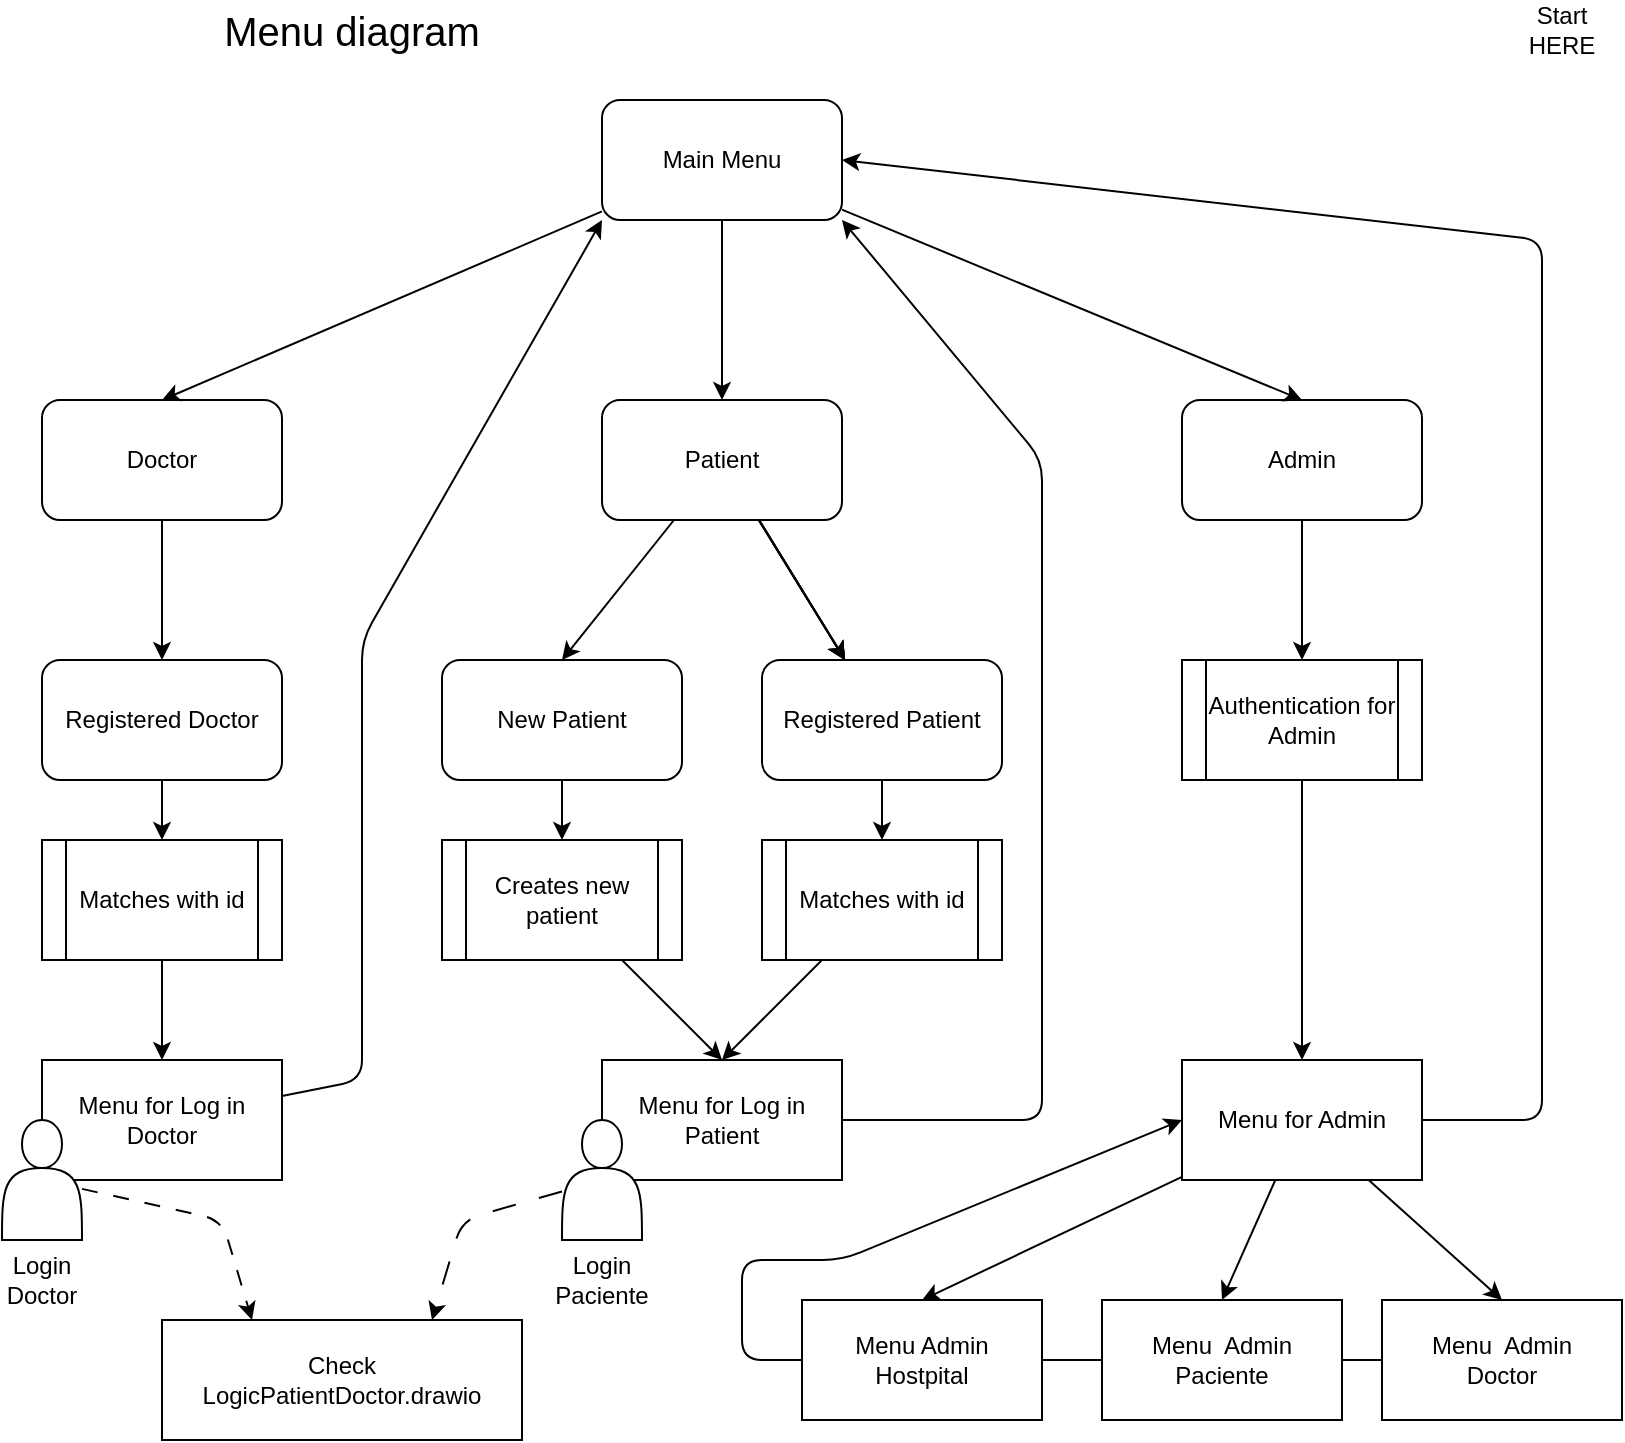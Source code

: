 <mxfile>
    <diagram id="8kSkan1lgSin7eKL4Wp3" name="Page-1">
        <mxGraphModel dx="1580" dy="753" grid="1" gridSize="10" guides="1" tooltips="1" connect="1" arrows="1" fold="1" page="1" pageScale="1" pageWidth="850" pageHeight="1100" math="0" shadow="0">
            <root>
                <mxCell id="0"/>
                <mxCell id="1" parent="0"/>
                <mxCell id="oKQT_UKOESX0N-_K5lHX-19" style="edgeStyle=none;html=1;" parent="1" source="gASkY3hg7c3eQzyyl7-c-1" target="oKQT_UKOESX0N-_K5lHX-18" edge="1">
                    <mxGeometry relative="1" as="geometry"/>
                </mxCell>
                <mxCell id="gASkY3hg7c3eQzyyl7-c-1" value="Doctor" style="rounded=1;whiteSpace=wrap;html=1;" parent="1" vertex="1">
                    <mxGeometry x="50" y="210" width="120" height="60" as="geometry"/>
                </mxCell>
                <mxCell id="oKQT_UKOESX0N-_K5lHX-2" value="" style="edgeStyle=none;html=1;" parent="1" source="gASkY3hg7c3eQzyyl7-c-2" target="oKQT_UKOESX0N-_K5lHX-1" edge="1">
                    <mxGeometry relative="1" as="geometry"/>
                </mxCell>
                <mxCell id="oKQT_UKOESX0N-_K5lHX-3" value="" style="edgeStyle=none;html=1;" parent="1" source="gASkY3hg7c3eQzyyl7-c-2" target="oKQT_UKOESX0N-_K5lHX-1" edge="1">
                    <mxGeometry relative="1" as="geometry"/>
                </mxCell>
                <mxCell id="oKQT_UKOESX0N-_K5lHX-4" value="" style="edgeStyle=none;html=1;" parent="1" source="gASkY3hg7c3eQzyyl7-c-2" target="oKQT_UKOESX0N-_K5lHX-1" edge="1">
                    <mxGeometry relative="1" as="geometry"/>
                </mxCell>
                <mxCell id="oKQT_UKOESX0N-_K5lHX-5" value="" style="edgeStyle=none;html=1;" parent="1" source="gASkY3hg7c3eQzyyl7-c-2" target="oKQT_UKOESX0N-_K5lHX-1" edge="1">
                    <mxGeometry relative="1" as="geometry"/>
                </mxCell>
                <mxCell id="oKQT_UKOESX0N-_K5lHX-7" style="edgeStyle=none;html=1;entryX=0.5;entryY=0;entryDx=0;entryDy=0;" parent="1" source="gASkY3hg7c3eQzyyl7-c-2" target="oKQT_UKOESX0N-_K5lHX-6" edge="1">
                    <mxGeometry relative="1" as="geometry"/>
                </mxCell>
                <mxCell id="gASkY3hg7c3eQzyyl7-c-2" value="Patient" style="rounded=1;whiteSpace=wrap;html=1;" parent="1" vertex="1">
                    <mxGeometry x="330" y="210" width="120" height="60" as="geometry"/>
                </mxCell>
                <mxCell id="oKQT_UKOESX0N-_K5lHX-39" value="" style="edgeStyle=none;html=1;" parent="1" source="gASkY3hg7c3eQzyyl7-c-3" target="oKQT_UKOESX0N-_K5lHX-40" edge="1">
                    <mxGeometry relative="1" as="geometry">
                        <mxPoint x="680" y="320" as="targetPoint"/>
                    </mxGeometry>
                </mxCell>
                <mxCell id="gASkY3hg7c3eQzyyl7-c-3" value="Admin" style="rounded=1;whiteSpace=wrap;html=1;" parent="1" vertex="1">
                    <mxGeometry x="620" y="210" width="120" height="60" as="geometry"/>
                </mxCell>
                <mxCell id="oKQT_UKOESX0N-_K5lHX-30" style="edgeStyle=none;html=1;" parent="1" source="oKQT_UKOESX0N-_K5lHX-1" target="oKQT_UKOESX0N-_K5lHX-29" edge="1">
                    <mxGeometry relative="1" as="geometry"/>
                </mxCell>
                <mxCell id="oKQT_UKOESX0N-_K5lHX-1" value="Registered Patient" style="rounded=1;whiteSpace=wrap;html=1;" parent="1" vertex="1">
                    <mxGeometry x="410" y="340" width="120" height="60" as="geometry"/>
                </mxCell>
                <mxCell id="oKQT_UKOESX0N-_K5lHX-26" style="edgeStyle=none;html=1;" parent="1" source="oKQT_UKOESX0N-_K5lHX-6" target="oKQT_UKOESX0N-_K5lHX-25" edge="1">
                    <mxGeometry relative="1" as="geometry"/>
                </mxCell>
                <mxCell id="oKQT_UKOESX0N-_K5lHX-6" value="New Patient" style="rounded=1;whiteSpace=wrap;html=1;" parent="1" vertex="1">
                    <mxGeometry x="250" y="340" width="120" height="60" as="geometry"/>
                </mxCell>
                <mxCell id="oKQT_UKOESX0N-_K5lHX-21" value="" style="edgeStyle=none;html=1;entryX=0.5;entryY=0;entryDx=0;entryDy=0;" parent="1" source="oKQT_UKOESX0N-_K5lHX-18" target="oKQT_UKOESX0N-_K5lHX-22" edge="1">
                    <mxGeometry relative="1" as="geometry">
                        <mxPoint x="110" y="480" as="targetPoint"/>
                    </mxGeometry>
                </mxCell>
                <mxCell id="oKQT_UKOESX0N-_K5lHX-18" value="Registered Doctor" style="rounded=1;whiteSpace=wrap;html=1;" parent="1" vertex="1">
                    <mxGeometry x="50" y="340" width="120" height="60" as="geometry"/>
                </mxCell>
                <mxCell id="oKQT_UKOESX0N-_K5lHX-24" value="" style="edgeStyle=none;html=1;" parent="1" source="oKQT_UKOESX0N-_K5lHX-22" target="oKQT_UKOESX0N-_K5lHX-23" edge="1">
                    <mxGeometry relative="1" as="geometry"/>
                </mxCell>
                <mxCell id="oKQT_UKOESX0N-_K5lHX-22" value="Matches with id" style="shape=process;whiteSpace=wrap;html=1;backgroundOutline=1;" parent="1" vertex="1">
                    <mxGeometry x="50" y="430" width="120" height="60" as="geometry"/>
                </mxCell>
                <mxCell id="oKQT_UKOESX0N-_K5lHX-37" style="edgeStyle=none;html=1;entryX=0;entryY=1;entryDx=0;entryDy=0;" parent="1" source="oKQT_UKOESX0N-_K5lHX-23" target="oKQT_UKOESX0N-_K5lHX-33" edge="1">
                    <mxGeometry relative="1" as="geometry">
                        <Array as="points">
                            <mxPoint x="210" y="550"/>
                            <mxPoint x="210" y="330"/>
                        </Array>
                    </mxGeometry>
                </mxCell>
                <mxCell id="oKQT_UKOESX0N-_K5lHX-23" value="Menu for Log in Doctor" style="whiteSpace=wrap;html=1;" parent="1" vertex="1">
                    <mxGeometry x="50" y="540" width="120" height="60" as="geometry"/>
                </mxCell>
                <mxCell id="oKQT_UKOESX0N-_K5lHX-28" value="" style="edgeStyle=none;html=1;entryX=0.5;entryY=0;entryDx=0;entryDy=0;" parent="1" source="oKQT_UKOESX0N-_K5lHX-25" target="oKQT_UKOESX0N-_K5lHX-27" edge="1">
                    <mxGeometry relative="1" as="geometry"/>
                </mxCell>
                <mxCell id="oKQT_UKOESX0N-_K5lHX-25" value="Creates new patient" style="shape=process;whiteSpace=wrap;html=1;backgroundOutline=1;" parent="1" vertex="1">
                    <mxGeometry x="250" y="430" width="120" height="60" as="geometry"/>
                </mxCell>
                <mxCell id="oKQT_UKOESX0N-_K5lHX-32" style="edgeStyle=none;html=1;entryX=1;entryY=1;entryDx=0;entryDy=0;" parent="1" source="oKQT_UKOESX0N-_K5lHX-27" target="oKQT_UKOESX0N-_K5lHX-33" edge="1">
                    <mxGeometry relative="1" as="geometry">
                        <mxPoint x="450" y="120" as="targetPoint"/>
                        <Array as="points">
                            <mxPoint x="550" y="570"/>
                            <mxPoint x="550" y="380"/>
                            <mxPoint x="550" y="240"/>
                        </Array>
                    </mxGeometry>
                </mxCell>
                <mxCell id="oKQT_UKOESX0N-_K5lHX-27" value="Menu for Log in Patient" style="whiteSpace=wrap;html=1;" parent="1" vertex="1">
                    <mxGeometry x="330" y="540" width="120" height="60" as="geometry"/>
                </mxCell>
                <mxCell id="oKQT_UKOESX0N-_K5lHX-31" style="edgeStyle=none;html=1;entryX=0.5;entryY=0;entryDx=0;entryDy=0;" parent="1" source="oKQT_UKOESX0N-_K5lHX-29" target="oKQT_UKOESX0N-_K5lHX-27" edge="1">
                    <mxGeometry relative="1" as="geometry"/>
                </mxCell>
                <mxCell id="oKQT_UKOESX0N-_K5lHX-29" value="Matches with id" style="shape=process;whiteSpace=wrap;html=1;backgroundOutline=1;" parent="1" vertex="1">
                    <mxGeometry x="410" y="430" width="120" height="60" as="geometry"/>
                </mxCell>
                <mxCell id="oKQT_UKOESX0N-_K5lHX-34" style="edgeStyle=none;html=1;entryX=0.5;entryY=0;entryDx=0;entryDy=0;" parent="1" source="oKQT_UKOESX0N-_K5lHX-33" target="gASkY3hg7c3eQzyyl7-c-3" edge="1">
                    <mxGeometry relative="1" as="geometry"/>
                </mxCell>
                <mxCell id="oKQT_UKOESX0N-_K5lHX-35" style="edgeStyle=none;html=1;entryX=0.5;entryY=0;entryDx=0;entryDy=0;" parent="1" source="oKQT_UKOESX0N-_K5lHX-33" target="gASkY3hg7c3eQzyyl7-c-2" edge="1">
                    <mxGeometry relative="1" as="geometry"/>
                </mxCell>
                <mxCell id="oKQT_UKOESX0N-_K5lHX-36" style="edgeStyle=none;html=1;entryX=0.5;entryY=0;entryDx=0;entryDy=0;" parent="1" source="oKQT_UKOESX0N-_K5lHX-33" target="gASkY3hg7c3eQzyyl7-c-1" edge="1">
                    <mxGeometry relative="1" as="geometry"/>
                </mxCell>
                <mxCell id="oKQT_UKOESX0N-_K5lHX-33" value="Main Menu" style="rounded=1;whiteSpace=wrap;html=1;" parent="1" vertex="1">
                    <mxGeometry x="330" y="60" width="120" height="60" as="geometry"/>
                </mxCell>
                <mxCell id="oKQT_UKOESX0N-_K5lHX-42" value="" style="edgeStyle=none;html=1;" parent="1" source="oKQT_UKOESX0N-_K5lHX-40" target="oKQT_UKOESX0N-_K5lHX-41" edge="1">
                    <mxGeometry relative="1" as="geometry"/>
                </mxCell>
                <mxCell id="oKQT_UKOESX0N-_K5lHX-40" value="Authentication for Admin" style="shape=process;whiteSpace=wrap;html=1;backgroundOutline=1;" parent="1" vertex="1">
                    <mxGeometry x="620" y="340" width="120" height="60" as="geometry"/>
                </mxCell>
                <mxCell id="S9lJR4k2By5XDsyafu9G-2" value="" style="edgeStyle=none;html=1;entryX=0.5;entryY=0;entryDx=0;entryDy=0;" parent="1" source="oKQT_UKOESX0N-_K5lHX-41" target="S9lJR4k2By5XDsyafu9G-1" edge="1">
                    <mxGeometry relative="1" as="geometry"/>
                </mxCell>
                <mxCell id="S9lJR4k2By5XDsyafu9G-5" style="edgeStyle=none;html=1;entryX=0.5;entryY=0;entryDx=0;entryDy=0;" parent="1" source="oKQT_UKOESX0N-_K5lHX-41" target="S9lJR4k2By5XDsyafu9G-4" edge="1">
                    <mxGeometry relative="1" as="geometry"/>
                </mxCell>
                <mxCell id="S9lJR4k2By5XDsyafu9G-8" style="edgeStyle=none;html=1;entryX=0.5;entryY=0;entryDx=0;entryDy=0;" parent="1" source="oKQT_UKOESX0N-_K5lHX-41" target="S9lJR4k2By5XDsyafu9G-7" edge="1">
                    <mxGeometry relative="1" as="geometry"/>
                </mxCell>
                <mxCell id="S9lJR4k2By5XDsyafu9G-12" style="edgeStyle=none;html=1;startArrow=none;startFill=0;endArrow=classic;endFill=1;entryX=1;entryY=0.5;entryDx=0;entryDy=0;exitX=1;exitY=0.5;exitDx=0;exitDy=0;" parent="1" source="oKQT_UKOESX0N-_K5lHX-41" target="oKQT_UKOESX0N-_K5lHX-33" edge="1">
                    <mxGeometry relative="1" as="geometry">
                        <mxPoint x="770" y="130" as="targetPoint"/>
                        <mxPoint x="780" y="580" as="sourcePoint"/>
                        <Array as="points">
                            <mxPoint x="800" y="570"/>
                            <mxPoint x="800" y="130"/>
                        </Array>
                    </mxGeometry>
                </mxCell>
                <mxCell id="oKQT_UKOESX0N-_K5lHX-41" value="Menu for Admin" style="whiteSpace=wrap;html=1;" parent="1" vertex="1">
                    <mxGeometry x="620" y="540" width="120" height="60" as="geometry"/>
                </mxCell>
                <mxCell id="S9lJR4k2By5XDsyafu9G-10" style="edgeStyle=none;html=1;entryX=0;entryY=0.5;entryDx=0;entryDy=0;endArrow=none;endFill=0;" parent="1" source="S9lJR4k2By5XDsyafu9G-1" target="S9lJR4k2By5XDsyafu9G-4" edge="1">
                    <mxGeometry relative="1" as="geometry"/>
                </mxCell>
                <mxCell id="S9lJR4k2By5XDsyafu9G-11" style="edgeStyle=none;html=1;entryX=0;entryY=0.5;entryDx=0;entryDy=0;endArrow=classic;endFill=1;exitX=0;exitY=0.5;exitDx=0;exitDy=0;" parent="1" source="S9lJR4k2By5XDsyafu9G-1" target="oKQT_UKOESX0N-_K5lHX-41" edge="1">
                    <mxGeometry relative="1" as="geometry">
                        <mxPoint x="370" y="700" as="sourcePoint"/>
                        <Array as="points">
                            <mxPoint x="400" y="690"/>
                            <mxPoint x="400" y="640"/>
                            <mxPoint x="450" y="640"/>
                        </Array>
                    </mxGeometry>
                </mxCell>
                <mxCell id="S9lJR4k2By5XDsyafu9G-1" value="Menu Admin &lt;br&gt;Hostpital" style="whiteSpace=wrap;html=1;" parent="1" vertex="1">
                    <mxGeometry x="430" y="660" width="120" height="60" as="geometry"/>
                </mxCell>
                <mxCell id="S9lJR4k2By5XDsyafu9G-9" style="edgeStyle=none;html=1;entryX=0;entryY=0.5;entryDx=0;entryDy=0;endArrow=none;endFill=0;" parent="1" source="S9lJR4k2By5XDsyafu9G-4" target="S9lJR4k2By5XDsyafu9G-7" edge="1">
                    <mxGeometry relative="1" as="geometry"/>
                </mxCell>
                <mxCell id="S9lJR4k2By5XDsyafu9G-4" value="Menu&amp;nbsp; Admin&lt;br&gt;Paciente" style="whiteSpace=wrap;html=1;" parent="1" vertex="1">
                    <mxGeometry x="580" y="660" width="120" height="60" as="geometry"/>
                </mxCell>
                <mxCell id="S9lJR4k2By5XDsyafu9G-7" value="Menu&amp;nbsp; Admin&lt;br&gt;Doctor" style="whiteSpace=wrap;html=1;" parent="1" vertex="1">
                    <mxGeometry x="720" y="660" width="120" height="60" as="geometry"/>
                </mxCell>
                <mxCell id="5" style="edgeStyle=none;html=1;entryX=0.25;entryY=0;entryDx=0;entryDy=0;dashed=1;dashPattern=8 8;" edge="1" parent="1" source="2" target="7">
                    <mxGeometry relative="1" as="geometry">
                        <mxPoint x="90" y="725" as="targetPoint"/>
                        <Array as="points">
                            <mxPoint x="140" y="620"/>
                        </Array>
                    </mxGeometry>
                </mxCell>
                <mxCell id="2" value="&lt;br&gt;&lt;br&gt;&lt;br&gt;&lt;br&gt;&lt;br&gt;&lt;br&gt;&lt;br&gt;Login Doctor" style="shape=actor;whiteSpace=wrap;html=1;" vertex="1" parent="1">
                    <mxGeometry x="30" y="570" width="40" height="60" as="geometry"/>
                </mxCell>
                <mxCell id="6" style="edgeStyle=none;html=1;entryX=0.75;entryY=0;entryDx=0;entryDy=0;dashed=1;dashPattern=12 12;" edge="1" parent="1" source="3" target="7">
                    <mxGeometry relative="1" as="geometry">
                        <mxPoint x="290" y="725" as="targetPoint"/>
                        <Array as="points">
                            <mxPoint x="260" y="620"/>
                        </Array>
                    </mxGeometry>
                </mxCell>
                <mxCell id="3" value="&lt;br&gt;&lt;br&gt;&lt;br&gt;&lt;br&gt;&lt;br&gt;&lt;br&gt;&lt;br&gt;Login Paciente" style="shape=actor;whiteSpace=wrap;html=1;" vertex="1" parent="1">
                    <mxGeometry x="310" y="570" width="40" height="60" as="geometry"/>
                </mxCell>
                <mxCell id="7" value="Check&lt;br&gt;LogicPatientDoctor.drawio" style="rounded=0;whiteSpace=wrap;html=1;" vertex="1" parent="1">
                    <mxGeometry x="110" y="670" width="180" height="60" as="geometry"/>
                </mxCell>
                <mxCell id="8" value="Menu diagram" style="text;html=1;strokeColor=none;fillColor=none;align=center;verticalAlign=middle;whiteSpace=wrap;rounded=0;fontSize=20;" vertex="1" parent="1">
                    <mxGeometry x="30" y="10" width="350" height="30" as="geometry"/>
                </mxCell>
                <mxCell id="9" value="Start HERE" style="text;html=1;strokeColor=none;fillColor=none;align=center;verticalAlign=middle;whiteSpace=wrap;rounded=0;" vertex="1" parent="1">
                    <mxGeometry x="780" y="10" width="60" height="30" as="geometry"/>
                </mxCell>
            </root>
        </mxGraphModel>
    </diagram>
</mxfile>